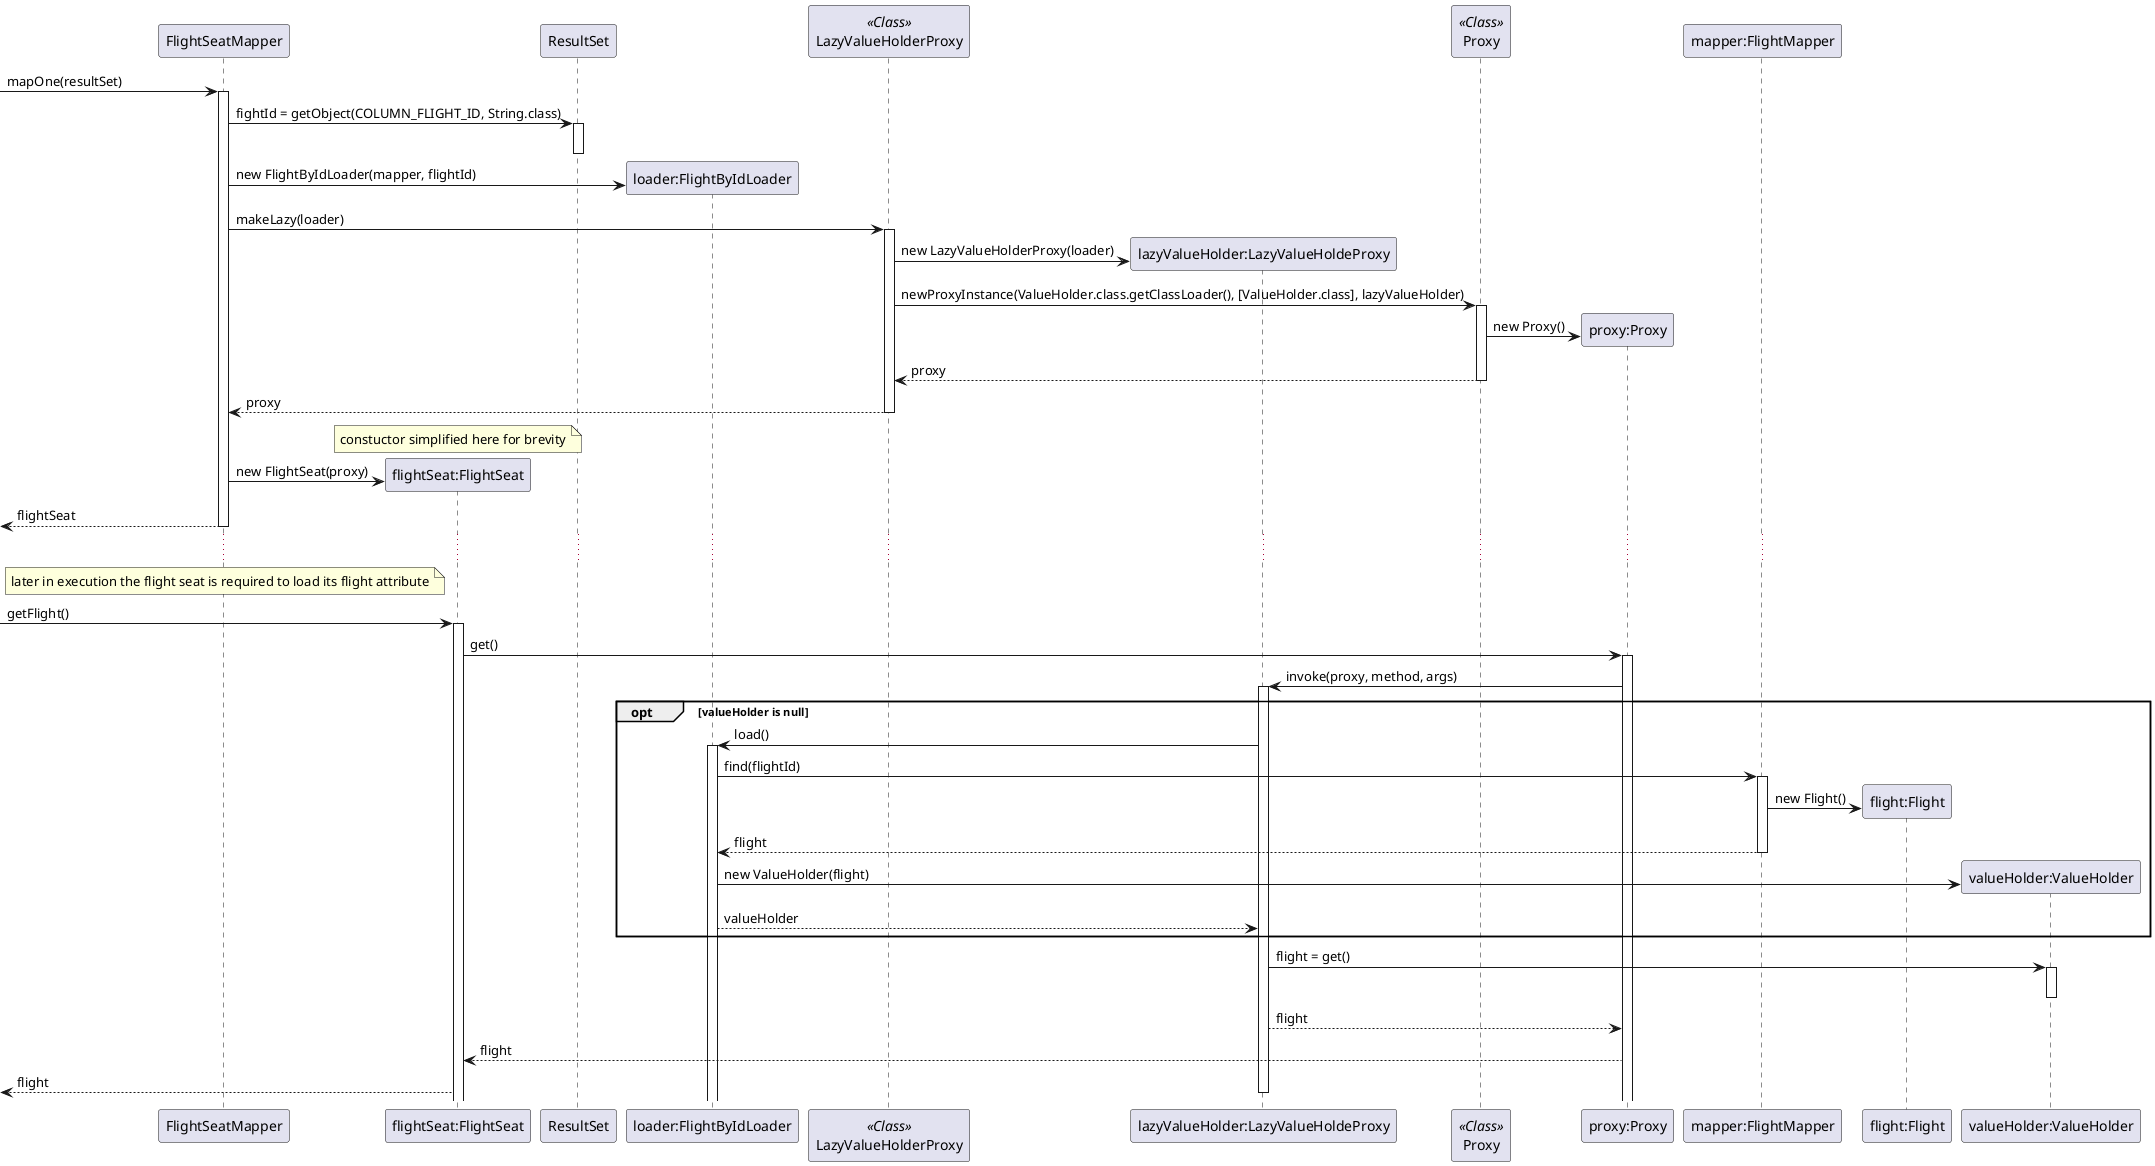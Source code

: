 @startuml lazy load

participant "FlightSeatMapper" as mapper
participant "flightSeat:FlightSeat" as fs
participant "ResultSet" as res
participant "loader:FlightByIdLoader" as loader
participant "LazyValueHolderProxy" as lvpC << Class >>
participant "lazyValueHolder:LazyValueHoldeProxy" as lvp
participant "Proxy" as pC <<Class>>
participant "proxy:Proxy" as proxy
participant "mapper:FlightMapper" as fmapper
participant "flight:Flight" as flight
participant "valueHolder:ValueHolder" as vh

[-> mapper: mapOne(resultSet)
activate mapper
mapper -> res: fightId = getObject(COLUMN_FLIGHT_ID, String.class)
activate res
deactivate res
mapper -> loader **: new FlightByIdLoader(mapper, flightId)
mapper -> lvpC: makeLazy(loader)
activate lvpC
lvpC -> lvp **: new LazyValueHolderProxy(loader)
lvpC -> pC: newProxyInstance(ValueHolder.class.getClassLoader(), [ValueHolder.class], lazyValueHolder)
activate pC
pC -> proxy **: new Proxy()
pC --> lvpC: proxy
deactivate pC
lvpC --> mapper: proxy
deactivate lvpC
note over fs: constuctor simplified here for brevity
mapper -> fs **: new FlightSeat(proxy)
[<-- mapper: flightSeat
deactivate mapper
...
note over mapper: later in execution the flight seat is required to load its flight attribute
[-> fs: getFlight()
activate fs
fs -> proxy: get()
activate proxy
proxy -> lvp: invoke(proxy, method, args)
activate lvp
opt valueHolder is null
  lvp -> loader: load()
  activate loader
  loader -> fmapper: find(flightId)
  activate fmapper
  fmapper -> flight **: new Flight()
  fmapper --> loader: flight
  deactivate fmapper
  loader -> vh **: new ValueHolder(flight)
  loader --> lvp: valueHolder
end
lvp -> vh: flight = get()
activate vh
deactivate vh
lvp --> proxy: flight
proxy --> fs: flight
[<-- fs: flight
deactivate lvp

@enduml